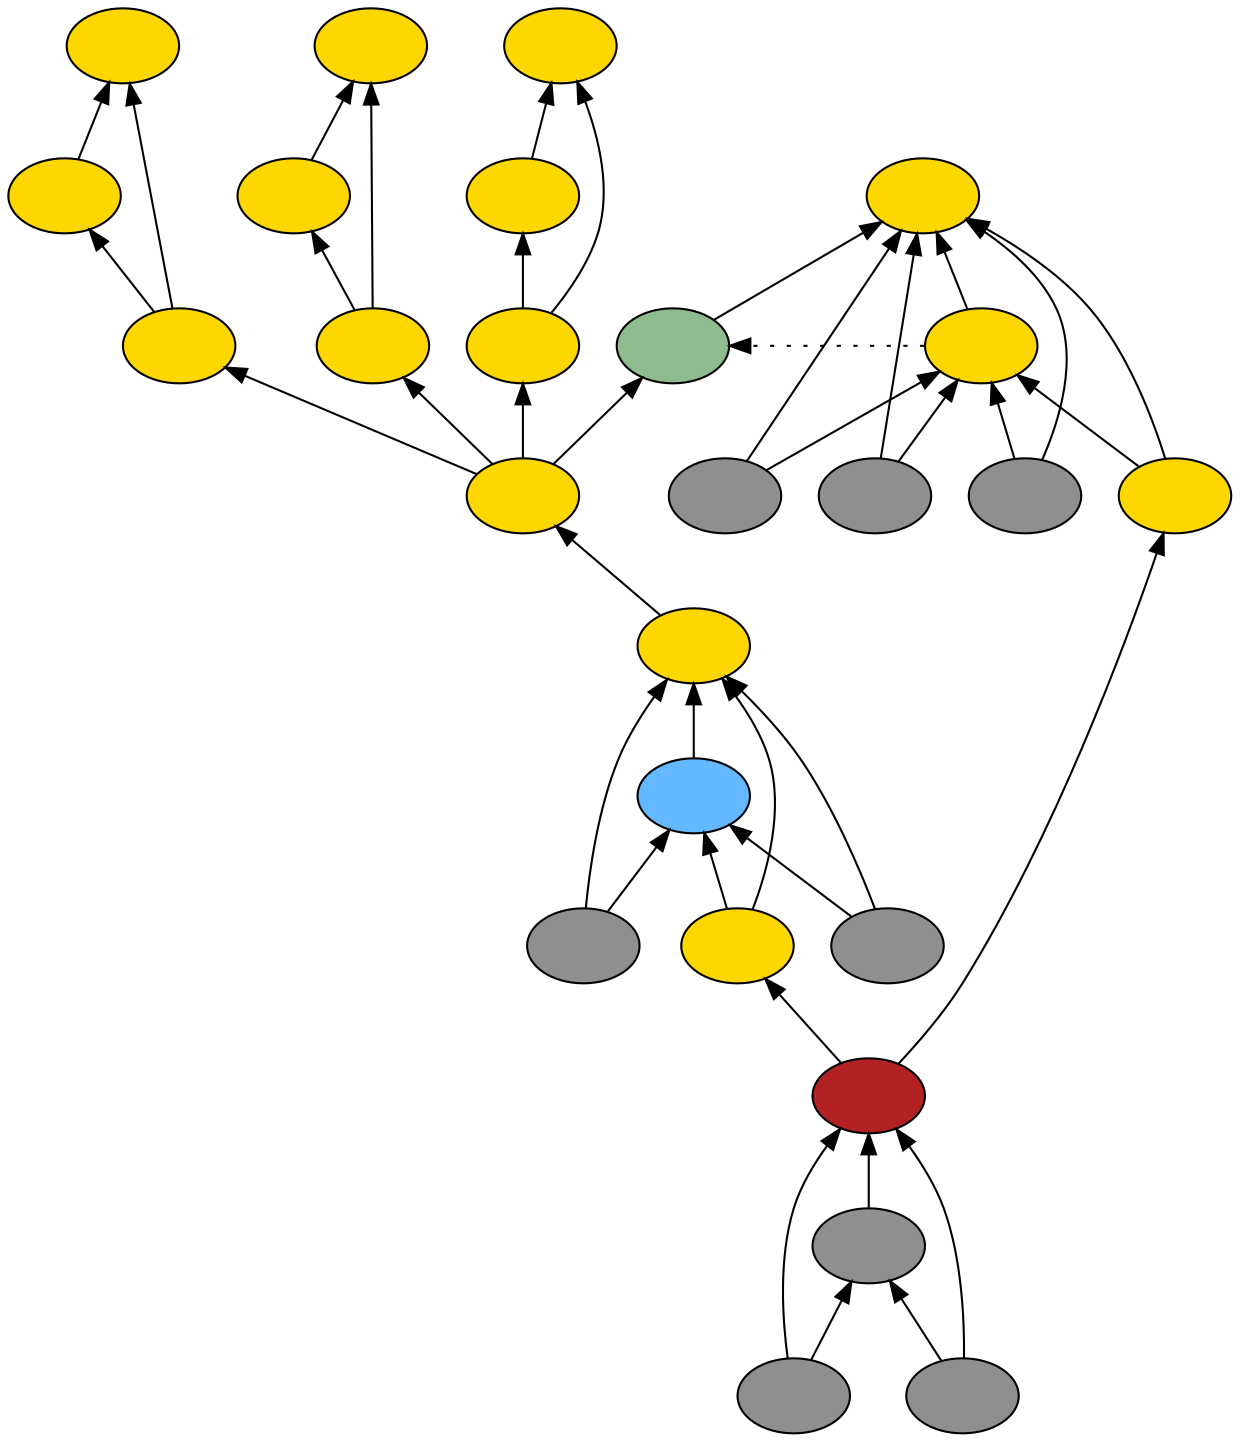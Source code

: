 digraph {
rankdir=BT
fontsize=24
subgraph clster1 {
subgraph clster2 {
"49230960"["fillcolor"="firebrick" "fontsize"="24" "label"="" "shape"="ellipse" "style"="filled" ]
"49119520"["fillcolor"="grey56" "fontsize"="24" "label"="" "shape"="ellipse" "style"="filled" ]
"49280592"["fillcolor"="grey56" "fontsize"="24" "label"="" "shape"="ellipse" "style"="filled" ]
"47127520"["fillcolor"="grey56" "fontsize"="24" "label"="" "shape"="ellipse" "style"="filled" ]
}

subgraph clster3 {
"47010464"["fillcolor"="gold" "fontsize"="24" "label"="" "shape"="ellipse" "style"="filled" ]
"47736400"["fillcolor"="steelblue1" "fontsize"="24" "label"="" "shape"="ellipse" "style"="filled" ]
"47983456"["fillcolor"="grey56" "fontsize"="24" "label"="" "shape"="ellipse" "style"="filled" ]
"48021200"["fillcolor"="gold" "fontsize"="24" "label"="" "shape"="ellipse" "style"="filled" ]
"48337840"["fillcolor"="grey56" "fontsize"="24" "label"="" "shape"="ellipse" "style"="filled" ]
}

subgraph clster4 {
"48696576"["fillcolor"="gold" "fontsize"="24" "label"="" "shape"="ellipse" "style"="filled" ]
}

subgraph clster5 {
"49472432"["fillcolor"="gold" "fontsize"="24" "label"="" "shape"="ellipse" "style"="filled" ]
"48758096"["fillcolor"="gold" "fontsize"="24" "label"="" "shape"="ellipse" "style"="filled" ]
"47009216"["fillcolor"="gold" "fontsize"="24" "label"="" "shape"="ellipse" "style"="filled" ]
}

subgraph clster6 {
"47038416"["fillcolor"="gold" "fontsize"="24" "label"="" "shape"="ellipse" "style"="filled" ]
"47395360"["fillcolor"="gold" "fontsize"="24" "label"="" "shape"="ellipse" "style"="filled" ]
"47239200"["fillcolor"="gold" "fontsize"="24" "label"="" "shape"="ellipse" "style"="filled" ]
}

subgraph clster7 {
"47181856"["fillcolor"="gold" "fontsize"="24" "label"="" "shape"="ellipse" "style"="filled" ]
"47122544"["fillcolor"="gold" "fontsize"="24" "label"="" "shape"="ellipse" "style"="filled" ]
"49451488"["fillcolor"="gold" "fontsize"="24" "label"="" "shape"="ellipse" "style"="filled" ]
}

subgraph clster8 {
"49483616"["fillcolor"="gold" "fontsize"="24" "label"="" "shape"="ellipse" "style"="filled" ]
"47308208"["fillcolor"="gold" "fontsize"="24" "label"="" "shape"="ellipse" "style"="filled" ]
"49502368"["fillcolor"="grey56" "fontsize"="24" "label"="" "shape"="ellipse" "style"="filled" ]
"47285856"["fillcolor"="gold" "fontsize"="24" "label"="" "shape"="ellipse" "style"="filled" ]
"47738560"["fillcolor"="grey56" "fontsize"="24" "label"="" "shape"="ellipse" "style"="filled" ]
"47795984"["fillcolor"="grey56" "fontsize"="24" "label"="" "shape"="ellipse" "style"="filled" ]
}

}

subgraph clster9 {
"47832160"["fillcolor"="darkseagreen" "fontsize"="24" "label"="" "shape"="ellipse" "style"="filled" ]
}

"47983456" -> "47010464"["arrowhead"="normal" "color"="black" "constraint"="true" "style"="solid" ]
"47983456" -> "47736400"["arrowhead"="normal" "color"="black" "constraint"="true" "style"="solid" ]
"48021200" -> "47010464"["arrowhead"="normal" "color"="black" "constraint"="true" "style"="solid" ]
"48021200" -> "47736400"["arrowhead"="normal" "color"="black" "constraint"="true" "style"="solid" ]
"49230960" -> "48021200"["arrowhead"="normal" "color"="black" "constraint"="true" "style"="solid" ]
"48337840" -> "47010464"["arrowhead"="normal" "color"="black" "constraint"="true" "style"="solid" ]
"48337840" -> "47736400"["arrowhead"="normal" "color"="black" "constraint"="true" "style"="solid" ]
"47736400" -> "47010464"["arrowhead"="normal" "color"="black" "constraint"="true" "style"="solid" ]
"47239200" -> "47038416"["arrowhead"="normal" "color"="black" "constraint"="true" "style"="solid" ]
"47239200" -> "47395360"["arrowhead"="normal" "color"="black" "constraint"="true" "style"="solid" ]
"48696576" -> "47239200"["arrowhead"="normal" "color"="black" "constraint"="true" "style"="solid" ]
"47395360" -> "47038416"["arrowhead"="normal" "color"="black" "constraint"="true" "style"="solid" ]
"49451488" -> "47181856"["arrowhead"="normal" "color"="black" "constraint"="true" "style"="solid" ]
"49451488" -> "47122544"["arrowhead"="normal" "color"="black" "constraint"="true" "style"="solid" ]
"48696576" -> "49451488"["arrowhead"="normal" "color"="black" "constraint"="true" "style"="solid" ]
"47122544" -> "47181856"["arrowhead"="normal" "color"="black" "constraint"="true" "style"="solid" ]
"48696576" -> "47832160"["arrowhead"="normal" "color"="black" "constraint"="true" "style"="solid" ]
"47010464" -> "48696576"["arrowhead"="normal" "color"="black" "constraint"="true" "style"="solid" ]
"49280592" -> "49230960"["arrowhead"="normal" "color"="black" "constraint"="true" "style"="solid" ]
"49280592" -> "49119520"["arrowhead"="normal" "color"="black" "constraint"="true" "style"="solid" ]
"47127520" -> "49230960"["arrowhead"="normal" "color"="black" "constraint"="true" "style"="solid" ]
"47127520" -> "49119520"["arrowhead"="normal" "color"="black" "constraint"="true" "style"="solid" ]
"49119520" -> "49230960"["arrowhead"="normal" "color"="black" "constraint"="true" "style"="solid" ]
"47009216" -> "49472432"["arrowhead"="normal" "color"="black" "constraint"="true" "style"="solid" ]
"47009216" -> "48758096"["arrowhead"="normal" "color"="black" "constraint"="true" "style"="solid" ]
"48696576" -> "47009216"["arrowhead"="normal" "color"="black" "constraint"="true" "style"="solid" ]
"48758096" -> "49472432"["arrowhead"="normal" "color"="black" "constraint"="true" "style"="solid" ]
"49502368" -> "49483616"["arrowhead"="normal" "color"="black" "constraint"="true" "style"="solid" ]
"49502368" -> "47308208"["arrowhead"="normal" "color"="black" "constraint"="true" "style"="solid" ]
"47285856" -> "49483616"["arrowhead"="normal" "color"="black" "constraint"="true" "style"="solid" ]
"47285856" -> "47308208"["arrowhead"="normal" "color"="black" "constraint"="true" "style"="solid" ]
"49230960" -> "47285856"["arrowhead"="normal" "color"="black" "constraint"="true" "style"="solid" ]
"47738560" -> "49483616"["arrowhead"="normal" "color"="black" "constraint"="true" "style"="solid" ]
"47738560" -> "47308208"["arrowhead"="normal" "color"="black" "constraint"="true" "style"="solid" ]
"47795984" -> "49483616"["arrowhead"="normal" "color"="black" "constraint"="true" "style"="solid" ]
"47795984" -> "47308208"["arrowhead"="normal" "color"="black" "constraint"="true" "style"="solid" ]
"47308208" -> "49483616"["arrowhead"="normal" "color"="black" "constraint"="true" "style"="solid" ]
"47832160" -> "49483616"["arrowhead"="normal" "color"="black" "constraint"="true" "style"="solid" ]
"47308208" -> "47832160"["arrowhead"="normal" "color"="black" "constraint"="false" "style"="dotted" ]

}